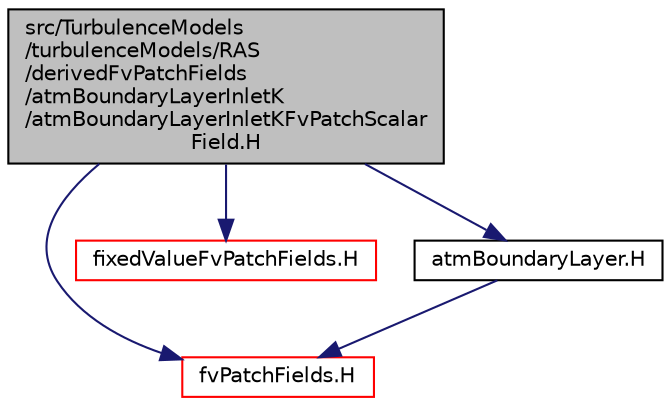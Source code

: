 digraph "src/TurbulenceModels/turbulenceModels/RAS/derivedFvPatchFields/atmBoundaryLayerInletK/atmBoundaryLayerInletKFvPatchScalarField.H"
{
  bgcolor="transparent";
  edge [fontname="Helvetica",fontsize="10",labelfontname="Helvetica",labelfontsize="10"];
  node [fontname="Helvetica",fontsize="10",shape=record];
  Node1 [label="src/TurbulenceModels\l/turbulenceModels/RAS\l/derivedFvPatchFields\l/atmBoundaryLayerInletK\l/atmBoundaryLayerInletKFvPatchScalar\lField.H",height=0.2,width=0.4,color="black", fillcolor="grey75", style="filled", fontcolor="black"];
  Node1 -> Node2 [color="midnightblue",fontsize="10",style="solid",fontname="Helvetica"];
  Node2 [label="fvPatchFields.H",height=0.2,width=0.4,color="red",URL="$a05532.html"];
  Node1 -> Node3 [color="midnightblue",fontsize="10",style="solid",fontname="Helvetica"];
  Node3 [label="fixedValueFvPatchFields.H",height=0.2,width=0.4,color="red",URL="$a05195.html"];
  Node1 -> Node4 [color="midnightblue",fontsize="10",style="solid",fontname="Helvetica"];
  Node4 [label="atmBoundaryLayer.H",height=0.2,width=0.4,color="black",URL="$a10693.html"];
  Node4 -> Node2 [color="midnightblue",fontsize="10",style="solid",fontname="Helvetica"];
}
